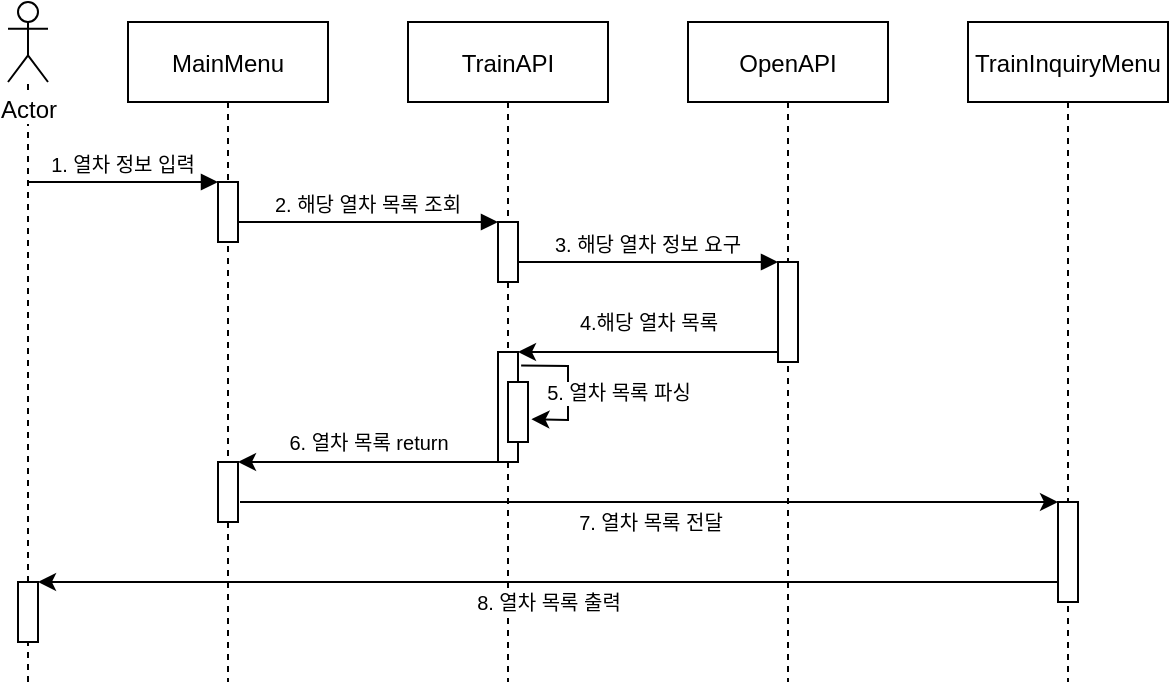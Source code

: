 <mxfile version="14.0.1" type="device"><diagram id="kgpKYQtTHZ0yAKxKKP6v" name="Page-1"><mxGraphModel dx="858" dy="603" grid="1" gridSize="10" guides="1" tooltips="1" connect="1" arrows="1" fold="1" page="1" pageScale="1" pageWidth="850" pageHeight="1100" math="0" shadow="0"><root><mxCell id="0"/><mxCell id="1" parent="0"/><mxCell id="3nuBFxr9cyL0pnOWT2aG-1" value="MainMenu" style="shape=umlLifeline;perimeter=lifelinePerimeter;container=1;collapsible=0;recursiveResize=0;rounded=0;shadow=0;strokeWidth=1;" parent="1" vertex="1"><mxGeometry x="120" y="80" width="100" height="330" as="geometry"/></mxCell><mxCell id="3nuBFxr9cyL0pnOWT2aG-2" value="" style="points=[];perimeter=orthogonalPerimeter;rounded=0;shadow=0;strokeWidth=1;" parent="3nuBFxr9cyL0pnOWT2aG-1" vertex="1"><mxGeometry x="45" y="80" width="10" height="30" as="geometry"/></mxCell><mxCell id="AG12QI-PtX-nkXT0_n29-38" value="" style="points=[];perimeter=orthogonalPerimeter;rounded=0;shadow=0;strokeWidth=1;" parent="3nuBFxr9cyL0pnOWT2aG-1" vertex="1"><mxGeometry x="45" y="220" width="10" height="30" as="geometry"/></mxCell><mxCell id="3nuBFxr9cyL0pnOWT2aG-5" value="TrainAPI" style="shape=umlLifeline;perimeter=lifelinePerimeter;container=1;collapsible=0;recursiveResize=0;rounded=0;shadow=0;strokeWidth=1;" parent="1" vertex="1"><mxGeometry x="260" y="80" width="100" height="330" as="geometry"/></mxCell><mxCell id="3nuBFxr9cyL0pnOWT2aG-6" value="" style="points=[];perimeter=orthogonalPerimeter;rounded=0;shadow=0;strokeWidth=1;" parent="3nuBFxr9cyL0pnOWT2aG-5" vertex="1"><mxGeometry x="45" y="100" width="10" height="30" as="geometry"/></mxCell><mxCell id="YSGdYox7O0wNi0p73Lqs-5" value="" style="points=[];perimeter=orthogonalPerimeter;rounded=0;shadow=0;strokeWidth=1;" parent="3nuBFxr9cyL0pnOWT2aG-5" vertex="1"><mxGeometry x="45" y="165" width="10" height="55" as="geometry"/></mxCell><mxCell id="3nuBFxr9cyL0pnOWT2aG-8" value="2. 해당 열차 목록 조회" style="verticalAlign=bottom;endArrow=block;shadow=0;strokeWidth=1;fontSize=10;" parent="1" source="3nuBFxr9cyL0pnOWT2aG-2" target="3nuBFxr9cyL0pnOWT2aG-6" edge="1"><mxGeometry relative="1" as="geometry"><mxPoint x="275" y="160" as="sourcePoint"/></mxGeometry></mxCell><mxCell id="AG12QI-PtX-nkXT0_n29-4" value="" style="endArrow=none;dashed=1;html=1;fontSize=10;" parent="1" source="AG12QI-PtX-nkXT0_n29-21" target="AG12QI-PtX-nkXT0_n29-1" edge="1"><mxGeometry x="0.107" y="-23" width="50" height="50" relative="1" as="geometry"><mxPoint x="70" y="440" as="sourcePoint"/><mxPoint x="70" y="160" as="targetPoint"/><mxPoint as="offset"/></mxGeometry></mxCell><mxCell id="AG12QI-PtX-nkXT0_n29-7" value="1. 열차 정보 입력" style="verticalAlign=bottom;endArrow=block;shadow=0;strokeWidth=1;fontSize=10;" parent="1" target="3nuBFxr9cyL0pnOWT2aG-2" edge="1"><mxGeometry relative="1" as="geometry"><mxPoint x="70" y="160" as="sourcePoint"/><mxPoint x="160" y="170.0" as="targetPoint"/></mxGeometry></mxCell><mxCell id="AG12QI-PtX-nkXT0_n29-21" value="" style="points=[];perimeter=orthogonalPerimeter;rounded=0;shadow=0;strokeWidth=1;" parent="1" vertex="1"><mxGeometry x="65" y="360" width="10" height="30" as="geometry"/></mxCell><mxCell id="AG12QI-PtX-nkXT0_n29-36" value="" style="endArrow=none;dashed=1;html=1;fontSize=10;" parent="1" target="AG12QI-PtX-nkXT0_n29-21" edge="1"><mxGeometry x="1" y="-58" width="50" height="50" relative="1" as="geometry"><mxPoint x="70" y="410" as="sourcePoint"/><mxPoint x="70" y="160" as="targetPoint"/><mxPoint x="-28" y="-50" as="offset"/></mxGeometry></mxCell><mxCell id="AG12QI-PtX-nkXT0_n29-40" value="7. 열차 목록 전달" style="endArrow=classic;html=1;shadow=0;strokeColor=#000000;fontSize=10;" parent="1" target="YSGdYox7O0wNi0p73Lqs-10" edge="1"><mxGeometry y="-10" width="50" height="50" relative="1" as="geometry"><mxPoint x="176" y="320" as="sourcePoint"/><mxPoint x="586" y="320" as="targetPoint"/><mxPoint as="offset"/><Array as="points"/></mxGeometry></mxCell><mxCell id="AG12QI-PtX-nkXT0_n29-1" value="Actor" style="shape=umlActor;verticalLabelPosition=bottom;verticalAlign=top;html=1;outlineConnect=0;labelBackgroundColor=#ffffff;" parent="1" vertex="1"><mxGeometry x="60" y="70" width="20" height="40" as="geometry"/></mxCell><mxCell id="YSGdYox7O0wNi0p73Lqs-1" value="OpenAPI" style="shape=umlLifeline;perimeter=lifelinePerimeter;container=1;collapsible=0;recursiveResize=0;rounded=0;shadow=0;strokeWidth=1;" parent="1" vertex="1"><mxGeometry x="400" y="80" width="100" height="330" as="geometry"/></mxCell><mxCell id="YSGdYox7O0wNi0p73Lqs-2" value="" style="points=[];perimeter=orthogonalPerimeter;rounded=0;shadow=0;strokeWidth=1;" parent="YSGdYox7O0wNi0p73Lqs-1" vertex="1"><mxGeometry x="45" y="120" width="10" height="50" as="geometry"/></mxCell><mxCell id="YSGdYox7O0wNi0p73Lqs-3" value="3. 해당 열차 정보 요구" style="verticalAlign=bottom;endArrow=block;shadow=0;strokeWidth=1;fontSize=10;" parent="1" source="3nuBFxr9cyL0pnOWT2aG-6" target="YSGdYox7O0wNi0p73Lqs-2" edge="1"><mxGeometry relative="1" as="geometry"><mxPoint x="320" y="184.71" as="sourcePoint"/><mxPoint x="450" y="184.71" as="targetPoint"/></mxGeometry></mxCell><mxCell id="YSGdYox7O0wNi0p73Lqs-4" value="4.해당 열차 목록" style="endArrow=classic;html=1;shadow=0;strokeColor=#000000;fontSize=10;" parent="1" source="YSGdYox7O0wNi0p73Lqs-2" target="YSGdYox7O0wNi0p73Lqs-5" edge="1"><mxGeometry y="-15" width="50" height="50" relative="1" as="geometry"><mxPoint x="440" y="245" as="sourcePoint"/><mxPoint x="310" y="255" as="targetPoint"/><mxPoint as="offset"/></mxGeometry></mxCell><mxCell id="YSGdYox7O0wNi0p73Lqs-6" value="6. 열차 목록 return" style="endArrow=classic;html=1;shadow=0;strokeColor=#000000;fontSize=10;" parent="1" source="YSGdYox7O0wNi0p73Lqs-5" target="AG12QI-PtX-nkXT0_n29-38" edge="1"><mxGeometry y="-10" width="50" height="50" relative="1" as="geometry"><mxPoint x="305" y="210" as="sourcePoint"/><mxPoint x="175" y="220" as="targetPoint"/><mxPoint as="offset"/></mxGeometry></mxCell><mxCell id="YSGdYox7O0wNi0p73Lqs-7" value="" style="points=[];perimeter=orthogonalPerimeter;rounded=0;shadow=0;strokeWidth=1;" parent="1" vertex="1"><mxGeometry x="310" y="260" width="10" height="30" as="geometry"/></mxCell><mxCell id="YSGdYox7O0wNi0p73Lqs-8" value="5. 열차 목록 파싱" style="endArrow=classic;html=1;shadow=0;strokeColor=#000000;fontSize=10;exitX=1.157;exitY=0.122;exitDx=0;exitDy=0;exitPerimeter=0;entryX=1.171;entryY=0.619;entryDx=0;entryDy=0;entryPerimeter=0;rounded=0;" parent="1" source="YSGdYox7O0wNi0p73Lqs-5" target="YSGdYox7O0wNi0p73Lqs-7" edge="1"><mxGeometry x="0.06" y="25" width="50" height="50" relative="1" as="geometry"><mxPoint x="240" y="270" as="sourcePoint"/><mxPoint x="290" y="220" as="targetPoint"/><Array as="points"><mxPoint x="340" y="252"/><mxPoint x="340" y="279"/></Array><mxPoint as="offset"/></mxGeometry></mxCell><mxCell id="YSGdYox7O0wNi0p73Lqs-9" value="TrainInquiryMenu" style="shape=umlLifeline;perimeter=lifelinePerimeter;container=1;collapsible=0;recursiveResize=0;rounded=0;shadow=0;strokeWidth=1;" parent="1" vertex="1"><mxGeometry x="540" y="80" width="100" height="330" as="geometry"/></mxCell><mxCell id="YSGdYox7O0wNi0p73Lqs-10" value="" style="points=[];perimeter=orthogonalPerimeter;rounded=0;shadow=0;strokeWidth=1;" parent="YSGdYox7O0wNi0p73Lqs-9" vertex="1"><mxGeometry x="45" y="240" width="10" height="50" as="geometry"/></mxCell><mxCell id="YSGdYox7O0wNi0p73Lqs-11" value="8. 열차 목록 출력" style="endArrow=classic;html=1;shadow=0;strokeColor=#000000;fontSize=10;" parent="1" source="YSGdYox7O0wNi0p73Lqs-10" target="AG12QI-PtX-nkXT0_n29-21" edge="1"><mxGeometry y="10" width="50" height="50" relative="1" as="geometry"><mxPoint x="350" y="380" as="sourcePoint"/><mxPoint x="220" y="380" as="targetPoint"/><mxPoint as="offset"/></mxGeometry></mxCell></root></mxGraphModel></diagram></mxfile>